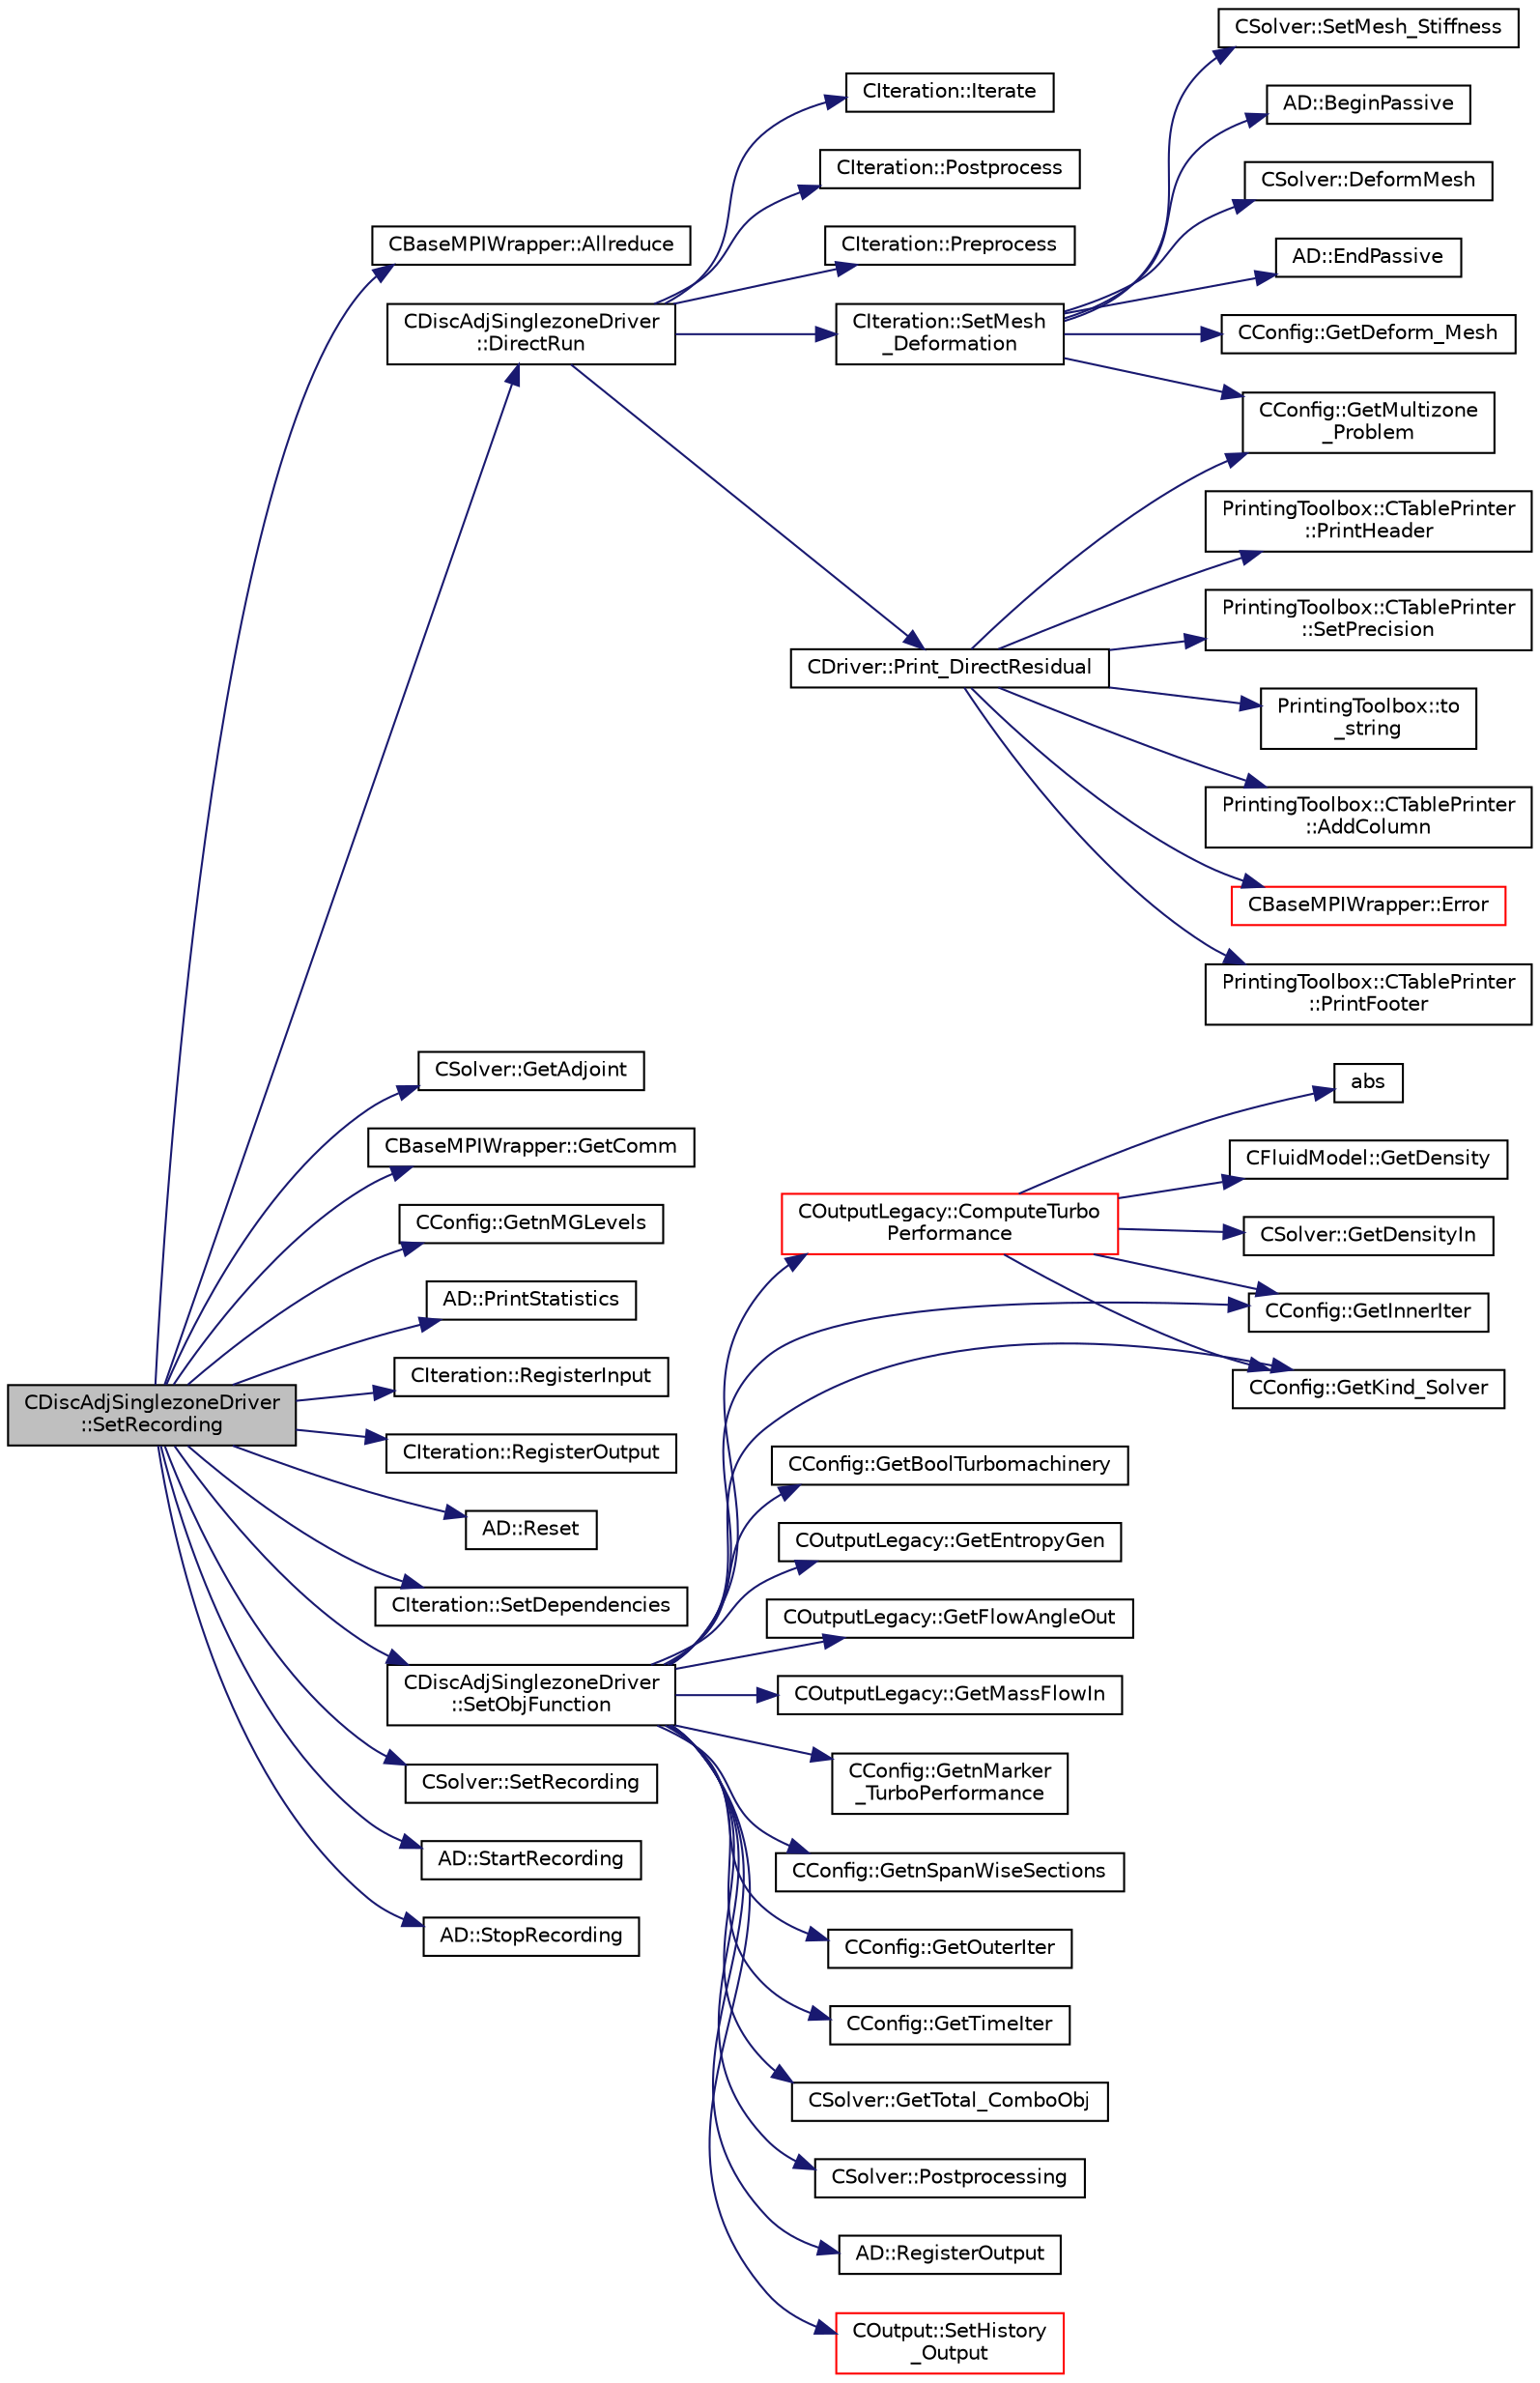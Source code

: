 digraph "CDiscAdjSinglezoneDriver::SetRecording"
{
 // LATEX_PDF_SIZE
  edge [fontname="Helvetica",fontsize="10",labelfontname="Helvetica",labelfontsize="10"];
  node [fontname="Helvetica",fontsize="10",shape=record];
  rankdir="LR";
  Node1 [label="CDiscAdjSinglezoneDriver\l::SetRecording",height=0.2,width=0.4,color="black", fillcolor="grey75", style="filled", fontcolor="black",tooltip="Record one iteration of a flow iteration in within multiple zones."];
  Node1 -> Node2 [color="midnightblue",fontsize="10",style="solid",fontname="Helvetica"];
  Node2 [label="CBaseMPIWrapper::Allreduce",height=0.2,width=0.4,color="black", fillcolor="white", style="filled",URL="$classCBaseMPIWrapper.html#a381d4b3738c09d92ee1ae9f89715b541",tooltip=" "];
  Node1 -> Node3 [color="midnightblue",fontsize="10",style="solid",fontname="Helvetica"];
  Node3 [label="CDiscAdjSinglezoneDriver\l::DirectRun",height=0.2,width=0.4,color="black", fillcolor="white", style="filled",URL="$classCDiscAdjSinglezoneDriver.html#ab8e9115b4d9fb93eaa02b058077dd7de",tooltip="Run one iteration of the solver."];
  Node3 -> Node4 [color="midnightblue",fontsize="10",style="solid",fontname="Helvetica"];
  Node4 [label="CIteration::Iterate",height=0.2,width=0.4,color="black", fillcolor="white", style="filled",URL="$classCIteration.html#a9f0ac38993f5b525e1aa101125a4a222",tooltip="A virtual member."];
  Node3 -> Node5 [color="midnightblue",fontsize="10",style="solid",fontname="Helvetica"];
  Node5 [label="CIteration::Postprocess",height=0.2,width=0.4,color="black", fillcolor="white", style="filled",URL="$classCIteration.html#ad306d277e9a09f6e6c6d08590aa234a6",tooltip="A virtual member."];
  Node3 -> Node6 [color="midnightblue",fontsize="10",style="solid",fontname="Helvetica"];
  Node6 [label="CIteration::Preprocess",height=0.2,width=0.4,color="black", fillcolor="white", style="filled",URL="$classCIteration.html#a2188de0627fe026e59b60b99bf3aa34d",tooltip="A virtual member."];
  Node3 -> Node7 [color="midnightblue",fontsize="10",style="solid",fontname="Helvetica"];
  Node7 [label="CDriver::Print_DirectResidual",height=0.2,width=0.4,color="black", fillcolor="white", style="filled",URL="$classCDriver.html#a22030bf62fe3618c4cbda58a56f450e5",tooltip="Print out the direct residuals."];
  Node7 -> Node8 [color="midnightblue",fontsize="10",style="solid",fontname="Helvetica"];
  Node8 [label="PrintingToolbox::CTablePrinter\l::AddColumn",height=0.2,width=0.4,color="black", fillcolor="white", style="filled",URL="$classPrintingToolbox_1_1CTablePrinter.html#af3ddbf0da1a37cc37be7caac031dd4c4",tooltip="Add a column to the table by specifiying the header name and the width."];
  Node7 -> Node9 [color="midnightblue",fontsize="10",style="solid",fontname="Helvetica"];
  Node9 [label="CBaseMPIWrapper::Error",height=0.2,width=0.4,color="red", fillcolor="white", style="filled",URL="$classCBaseMPIWrapper.html#a04457c47629bda56704e6a8804833eeb",tooltip=" "];
  Node7 -> Node11 [color="midnightblue",fontsize="10",style="solid",fontname="Helvetica"];
  Node11 [label="CConfig::GetMultizone\l_Problem",height=0.2,width=0.4,color="black", fillcolor="white", style="filled",URL="$classCConfig.html#abafdda03255a7f71a9701ded02f6d231",tooltip="Get whether the simulation we are running is a multizone simulation."];
  Node7 -> Node12 [color="midnightblue",fontsize="10",style="solid",fontname="Helvetica"];
  Node12 [label="PrintingToolbox::CTablePrinter\l::PrintFooter",height=0.2,width=0.4,color="black", fillcolor="white", style="filled",URL="$classPrintingToolbox_1_1CTablePrinter.html#ac1bc6229daf9b3181de565905281ee2a",tooltip="Print the footer."];
  Node7 -> Node13 [color="midnightblue",fontsize="10",style="solid",fontname="Helvetica"];
  Node13 [label="PrintingToolbox::CTablePrinter\l::PrintHeader",height=0.2,width=0.4,color="black", fillcolor="white", style="filled",URL="$classPrintingToolbox_1_1CTablePrinter.html#a475fafce69bdc78e973a2546e6e6be76",tooltip="Print the header."];
  Node7 -> Node14 [color="midnightblue",fontsize="10",style="solid",fontname="Helvetica"];
  Node14 [label="PrintingToolbox::CTablePrinter\l::SetPrecision",height=0.2,width=0.4,color="black", fillcolor="white", style="filled",URL="$classPrintingToolbox_1_1CTablePrinter.html#a99b7d9fa9a270d8da75ccdaf2bf62a0e",tooltip="Set the floating point precision."];
  Node7 -> Node15 [color="midnightblue",fontsize="10",style="solid",fontname="Helvetica"];
  Node15 [label="PrintingToolbox::to\l_string",height=0.2,width=0.4,color="black", fillcolor="white", style="filled",URL="$namespacePrintingToolbox.html#a382f3911ccba468c241c530ae0c78b63",tooltip=" "];
  Node3 -> Node16 [color="midnightblue",fontsize="10",style="solid",fontname="Helvetica"];
  Node16 [label="CIteration::SetMesh\l_Deformation",height=0.2,width=0.4,color="black", fillcolor="white", style="filled",URL="$classCIteration.html#af7c9bca7e9b04e2fbadc0baaa18e801a",tooltip="Run the mesh deformation algorithms."];
  Node16 -> Node17 [color="midnightblue",fontsize="10",style="solid",fontname="Helvetica"];
  Node17 [label="AD::BeginPassive",height=0.2,width=0.4,color="black", fillcolor="white", style="filled",URL="$namespaceAD.html#a17303e0b54570243d54732b02655f9a5",tooltip="Start a passive region, i.e. stop recording."];
  Node16 -> Node18 [color="midnightblue",fontsize="10",style="solid",fontname="Helvetica"];
  Node18 [label="CSolver::DeformMesh",height=0.2,width=0.4,color="black", fillcolor="white", style="filled",URL="$classCSolver.html#a351a9c050224a806579050ab8e401b9c",tooltip="A virtual member."];
  Node16 -> Node19 [color="midnightblue",fontsize="10",style="solid",fontname="Helvetica"];
  Node19 [label="AD::EndPassive",height=0.2,width=0.4,color="black", fillcolor="white", style="filled",URL="$namespaceAD.html#af5a5809a923faf03119828c329bc2db7",tooltip="End a passive region, i.e. start recording if we were recording before."];
  Node16 -> Node20 [color="midnightblue",fontsize="10",style="solid",fontname="Helvetica"];
  Node20 [label="CConfig::GetDeform_Mesh",height=0.2,width=0.4,color="black", fillcolor="white", style="filled",URL="$classCConfig.html#a74c97dfeaa45d3f37d5696d798dafad9",tooltip="Get information about whether the mesh will be deformed using pseudo linear elasticity."];
  Node16 -> Node11 [color="midnightblue",fontsize="10",style="solid",fontname="Helvetica"];
  Node16 -> Node21 [color="midnightblue",fontsize="10",style="solid",fontname="Helvetica"];
  Node21 [label="CSolver::SetMesh_Stiffness",height=0.2,width=0.4,color="black", fillcolor="white", style="filled",URL="$classCSolver.html#a5c4bd9c0120f9454b330d6964333ac97",tooltip="A virtual member."];
  Node1 -> Node22 [color="midnightblue",fontsize="10",style="solid",fontname="Helvetica"];
  Node22 [label="CSolver::GetAdjoint",height=0.2,width=0.4,color="black", fillcolor="white", style="filled",URL="$classCSolver.html#abc0d80a004597a2ec8b198bfbe5b0217",tooltip="Get information whether the initialization is an adjoint solver or not."];
  Node1 -> Node23 [color="midnightblue",fontsize="10",style="solid",fontname="Helvetica"];
  Node23 [label="CBaseMPIWrapper::GetComm",height=0.2,width=0.4,color="black", fillcolor="white", style="filled",URL="$classCBaseMPIWrapper.html#a8154391fc3522954802889d81d4ef5da",tooltip=" "];
  Node1 -> Node24 [color="midnightblue",fontsize="10",style="solid",fontname="Helvetica"];
  Node24 [label="CConfig::GetnMGLevels",height=0.2,width=0.4,color="black", fillcolor="white", style="filled",URL="$classCConfig.html#a15a61a6f9a1d415c3509018f4916c5c1",tooltip="Get the number of multigrid levels."];
  Node1 -> Node25 [color="midnightblue",fontsize="10",style="solid",fontname="Helvetica"];
  Node25 [label="AD::PrintStatistics",height=0.2,width=0.4,color="black", fillcolor="white", style="filled",URL="$namespaceAD.html#a550da7d52493ef5d414a563f9ac2f737",tooltip="Prints out tape statistics."];
  Node1 -> Node26 [color="midnightblue",fontsize="10",style="solid",fontname="Helvetica"];
  Node26 [label="CIteration::RegisterInput",height=0.2,width=0.4,color="black", fillcolor="white", style="filled",URL="$classCIteration.html#aa63e3b2401b2f9f0c412b99c3383d70a",tooltip=" "];
  Node1 -> Node27 [color="midnightblue",fontsize="10",style="solid",fontname="Helvetica"];
  Node27 [label="CIteration::RegisterOutput",height=0.2,width=0.4,color="black", fillcolor="white", style="filled",URL="$classCIteration.html#a922a52e44088772c44e4f9f7aa4e9759",tooltip=" "];
  Node1 -> Node28 [color="midnightblue",fontsize="10",style="solid",fontname="Helvetica"];
  Node28 [label="AD::Reset",height=0.2,width=0.4,color="black", fillcolor="white", style="filled",URL="$namespaceAD.html#a410b9fd84f6a9a3b36c3def03c2baffe",tooltip="Reset the tape structure to be ready for a new recording."];
  Node1 -> Node29 [color="midnightblue",fontsize="10",style="solid",fontname="Helvetica"];
  Node29 [label="CIteration::SetDependencies",height=0.2,width=0.4,color="black", fillcolor="white", style="filled",URL="$classCIteration.html#af9bc02ddcc406e96ca18e2b15d3a79bc",tooltip=" "];
  Node1 -> Node30 [color="midnightblue",fontsize="10",style="solid",fontname="Helvetica"];
  Node30 [label="CDiscAdjSinglezoneDriver\l::SetObjFunction",height=0.2,width=0.4,color="black", fillcolor="white", style="filled",URL="$classCDiscAdjSinglezoneDriver.html#aea0513ac808106c6a92be610b3b17a6a",tooltip="Set the objective function."];
  Node30 -> Node31 [color="midnightblue",fontsize="10",style="solid",fontname="Helvetica"];
  Node31 [label="COutputLegacy::ComputeTurbo\lPerformance",height=0.2,width=0.4,color="red", fillcolor="white", style="filled",URL="$classCOutputLegacy.html#a870a4170d6099c1f7c589596e20d2079",tooltip="Compute ."];
  Node31 -> Node32 [color="midnightblue",fontsize="10",style="solid",fontname="Helvetica"];
  Node32 [label="abs",height=0.2,width=0.4,color="black", fillcolor="white", style="filled",URL="$group__SIMD.html#gaf7650d08e2a58ed700276ddc70f72f96",tooltip=" "];
  Node31 -> Node33 [color="midnightblue",fontsize="10",style="solid",fontname="Helvetica"];
  Node33 [label="CFluidModel::GetDensity",height=0.2,width=0.4,color="black", fillcolor="white", style="filled",URL="$classCFluidModel.html#aea74264efe7875c6f8c0aa62e3ccd62a",tooltip="Get fluid density."];
  Node31 -> Node34 [color="midnightblue",fontsize="10",style="solid",fontname="Helvetica"];
  Node34 [label="CSolver::GetDensityIn",height=0.2,width=0.4,color="black", fillcolor="white", style="filled",URL="$classCSolver.html#ac2985f986f36b7a97a1dfed3114cf8e1",tooltip="A virtual member."];
  Node31 -> Node38 [color="midnightblue",fontsize="10",style="solid",fontname="Helvetica"];
  Node38 [label="CConfig::GetInnerIter",height=0.2,width=0.4,color="black", fillcolor="white", style="filled",URL="$classCConfig.html#a079a90396222697f01e0c365285c915d",tooltip="Get the current FSI iteration number."];
  Node31 -> Node39 [color="midnightblue",fontsize="10",style="solid",fontname="Helvetica"];
  Node39 [label="CConfig::GetKind_Solver",height=0.2,width=0.4,color="black", fillcolor="white", style="filled",URL="$classCConfig.html#a77312cf52a5ba2cc1239b7cee6fce7a7",tooltip="Governing equations of the flow (it can be different from the run time equation)."];
  Node30 -> Node79 [color="midnightblue",fontsize="10",style="solid",fontname="Helvetica"];
  Node79 [label="CConfig::GetBoolTurbomachinery",height=0.2,width=0.4,color="black", fillcolor="white", style="filled",URL="$classCConfig.html#a9e487db59e70e83ca75e919e084cb9b9",tooltip="Verify if there is Turbomachinery performance option specified from config file."];
  Node30 -> Node80 [color="midnightblue",fontsize="10",style="solid",fontname="Helvetica"];
  Node80 [label="COutputLegacy::GetEntropyGen",height=0.2,width=0.4,color="black", fillcolor="white", style="filled",URL="$classCOutputLegacy.html#a7c6d3ddaaa43eeabdb7772de1caa8fbd",tooltip="Give the Entropy Generation performance parameters for turbomachinery."];
  Node30 -> Node81 [color="midnightblue",fontsize="10",style="solid",fontname="Helvetica"];
  Node81 [label="COutputLegacy::GetFlowAngleOut",height=0.2,width=0.4,color="black", fillcolor="white", style="filled",URL="$classCOutputLegacy.html#a0e87919103e5c9da28588444f0feef29",tooltip="Give the Entropy Generation performance parameters for turbomachinery."];
  Node30 -> Node38 [color="midnightblue",fontsize="10",style="solid",fontname="Helvetica"];
  Node30 -> Node39 [color="midnightblue",fontsize="10",style="solid",fontname="Helvetica"];
  Node30 -> Node82 [color="midnightblue",fontsize="10",style="solid",fontname="Helvetica"];
  Node82 [label="COutputLegacy::GetMassFlowIn",height=0.2,width=0.4,color="black", fillcolor="white", style="filled",URL="$classCOutputLegacy.html#a491cb668b7ce830ddb3527fbb8343217",tooltip="Give the Entropy Generation performance parameters for turbomachinery."];
  Node30 -> Node83 [color="midnightblue",fontsize="10",style="solid",fontname="Helvetica"];
  Node83 [label="CConfig::GetnMarker\l_TurboPerformance",height=0.2,width=0.4,color="black", fillcolor="white", style="filled",URL="$classCConfig.html#a6f6d16d0585be1c3782d3296658f9f45",tooltip="number Turbomachinery performance option specified from config file."];
  Node30 -> Node84 [color="midnightblue",fontsize="10",style="solid",fontname="Helvetica"];
  Node84 [label="CConfig::GetnSpanWiseSections",height=0.2,width=0.4,color="black", fillcolor="white", style="filled",URL="$classCConfig.html#a50c6d8787325e09d732ecb9c4af96e93",tooltip="number span-wise sections to compute 3D BC and performance for turbomachinery."];
  Node30 -> Node85 [color="midnightblue",fontsize="10",style="solid",fontname="Helvetica"];
  Node85 [label="CConfig::GetOuterIter",height=0.2,width=0.4,color="black", fillcolor="white", style="filled",URL="$classCConfig.html#a9acc5e98315125a6343cefcbf177bffc",tooltip="Get the current FSI iteration number."];
  Node30 -> Node86 [color="midnightblue",fontsize="10",style="solid",fontname="Helvetica"];
  Node86 [label="CConfig::GetTimeIter",height=0.2,width=0.4,color="black", fillcolor="white", style="filled",URL="$classCConfig.html#aec6051895c2e4f593a5c245104548b78",tooltip="Get the current time iteration number."];
  Node30 -> Node87 [color="midnightblue",fontsize="10",style="solid",fontname="Helvetica"];
  Node87 [label="CSolver::GetTotal_ComboObj",height=0.2,width=0.4,color="black", fillcolor="white", style="filled",URL="$classCSolver.html#a04b71f5db1330c3ddd0dd31c8829801e",tooltip="Provide the total \"combo\" objective (weighted sum of other values)."];
  Node30 -> Node88 [color="midnightblue",fontsize="10",style="solid",fontname="Helvetica"];
  Node88 [label="CSolver::Postprocessing",height=0.2,width=0.4,color="black", fillcolor="white", style="filled",URL="$classCSolver.html#a3bbd97faea2faca3912f766870d9991f",tooltip="A virtual member."];
  Node30 -> Node89 [color="midnightblue",fontsize="10",style="solid",fontname="Helvetica"];
  Node89 [label="AD::RegisterOutput",height=0.2,width=0.4,color="black", fillcolor="white", style="filled",URL="$namespaceAD.html#ae381e45797545e980376c4aeb3f5afdc",tooltip="Registers the variable as an output. I.e. as the root of the computational graph."];
  Node30 -> Node90 [color="midnightblue",fontsize="10",style="solid",fontname="Helvetica"];
  Node90 [label="COutput::SetHistory\l_Output",height=0.2,width=0.4,color="red", fillcolor="white", style="filled",URL="$classCOutput.html#acf84143df1a158647605c980ecae2d7c",tooltip="Collects history data from the solvers, monitors the convergence and writes to screen and history fil..."];
  Node1 -> Node137 [color="midnightblue",fontsize="10",style="solid",fontname="Helvetica"];
  Node137 [label="CSolver::SetRecording",height=0.2,width=0.4,color="black", fillcolor="white", style="filled",URL="$classCSolver.html#a77b00d3646bfcb6cb1998b6d8c6e2391",tooltip="A virtual member."];
  Node1 -> Node138 [color="midnightblue",fontsize="10",style="solid",fontname="Helvetica"];
  Node138 [label="AD::StartRecording",height=0.2,width=0.4,color="black", fillcolor="white", style="filled",URL="$namespaceAD.html#aa411ae358859e654be30b522fdf7a7ba",tooltip="Start the recording of the operations and involved variables. If called, the computational graph of a..."];
  Node1 -> Node139 [color="midnightblue",fontsize="10",style="solid",fontname="Helvetica"];
  Node139 [label="AD::StopRecording",height=0.2,width=0.4,color="black", fillcolor="white", style="filled",URL="$namespaceAD.html#a97670077955608a47f6cc7ee3548e424",tooltip="Stops the recording of the operations and variables."];
}
